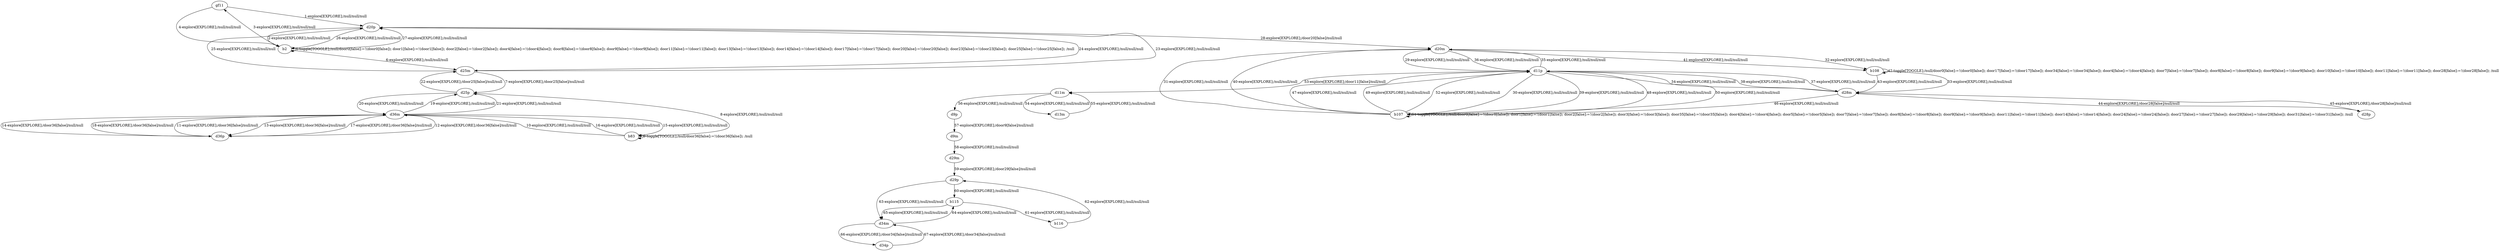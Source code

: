 # Total number of goals covered by this test: 1
# d34p --> d34m

digraph g {
"gf11" -> "d20p" [label = "1-explore[EXPLORE];/null/null/null"];
"d20p" -> "b2" [label = "2-explore[EXPLORE];/null/null/null"];
"b2" -> "gf11" [label = "3-explore[EXPLORE];/null/null/null"];
"gf11" -> "b2" [label = "4-explore[EXPLORE];/null/null/null"];
"b2" -> "b2" [label = "5-toggle[TOGGLE];/null/door0[false]:=!(door0[false]); door1[false]:=!(door1[false]); door2[false]:=!(door2[false]); door4[false]:=!(door4[false]); door8[false]:=!(door8[false]); door9[false]:=!(door9[false]); door11[false]:=!(door11[false]); door13[false]:=!(door13[false]); door14[false]:=!(door14[false]); door17[false]:=!(door17[false]); door20[false]:=!(door20[false]); door23[false]:=!(door23[false]); door25[false]:=!(door25[false]); /null"];
"b2" -> "d25m" [label = "6-explore[EXPLORE];/null/null/null"];
"d25m" -> "d25p" [label = "7-explore[EXPLORE];/door25[false]/null/null"];
"d25p" -> "b83" [label = "8-explore[EXPLORE];/null/null/null"];
"b83" -> "b83" [label = "9-toggle[TOGGLE];/null/door36[false]:=!(door36[false]); /null"];
"b83" -> "d36m" [label = "10-explore[EXPLORE];/null/null/null"];
"d36m" -> "d36p" [label = "11-explore[EXPLORE];/door36[false]/null/null"];
"d36p" -> "d36m" [label = "12-explore[EXPLORE];/door36[false]/null/null"];
"d36m" -> "d36p" [label = "13-explore[EXPLORE];/door36[false]/null/null"];
"d36p" -> "d36m" [label = "14-explore[EXPLORE];/door36[false]/null/null"];
"d36m" -> "b83" [label = "15-explore[EXPLORE];/null/null/null"];
"b83" -> "d36m" [label = "16-explore[EXPLORE];/null/null/null"];
"d36m" -> "d36p" [label = "17-explore[EXPLORE];/door36[false]/null/null"];
"d36p" -> "d36m" [label = "18-explore[EXPLORE];/door36[false]/null/null"];
"d36m" -> "d25p" [label = "19-explore[EXPLORE];/null/null/null"];
"d25p" -> "d36m" [label = "20-explore[EXPLORE];/null/null/null"];
"d36m" -> "d25p" [label = "21-explore[EXPLORE];/null/null/null"];
"d25p" -> "d25m" [label = "22-explore[EXPLORE];/door25[false]/null/null"];
"d25m" -> "d20p" [label = "23-explore[EXPLORE];/null/null/null"];
"d20p" -> "d25m" [label = "24-explore[EXPLORE];/null/null/null"];
"d25m" -> "d20p" [label = "25-explore[EXPLORE];/null/null/null"];
"d20p" -> "b2" [label = "26-explore[EXPLORE];/null/null/null"];
"b2" -> "d20p" [label = "27-explore[EXPLORE];/null/null/null"];
"d20p" -> "d20m" [label = "28-explore[EXPLORE];/door20[false]/null/null"];
"d20m" -> "d11p" [label = "29-explore[EXPLORE];/null/null/null"];
"d11p" -> "b107" [label = "30-explore[EXPLORE];/null/null/null"];
"b107" -> "d20m" [label = "31-explore[EXPLORE];/null/null/null"];
"d20m" -> "b108" [label = "32-explore[EXPLORE];/null/null/null"];
"b108" -> "d28m" [label = "33-explore[EXPLORE];/null/null/null"];
"d28m" -> "d11p" [label = "34-explore[EXPLORE];/null/null/null"];
"d11p" -> "d20m" [label = "35-explore[EXPLORE];/null/null/null"];
"d20m" -> "d11p" [label = "36-explore[EXPLORE];/null/null/null"];
"d11p" -> "d28m" [label = "37-explore[EXPLORE];/null/null/null"];
"d28m" -> "d11p" [label = "38-explore[EXPLORE];/null/null/null"];
"d11p" -> "b107" [label = "39-explore[EXPLORE];/null/null/null"];
"b107" -> "d20m" [label = "40-explore[EXPLORE];/null/null/null"];
"d20m" -> "b108" [label = "41-explore[EXPLORE];/null/null/null"];
"b108" -> "b108" [label = "42-toggle[TOGGLE];/null/door0[false]:=!(door0[false]); door17[false]:=!(door17[false]); door34[false]:=!(door34[false]); door4[false]:=!(door4[false]); door7[false]:=!(door7[false]); door8[false]:=!(door8[false]); door9[false]:=!(door9[false]); door10[false]:=!(door10[false]); door11[false]:=!(door11[false]); door28[false]:=!(door28[false]); /null"];
"b108" -> "d28m" [label = "43-explore[EXPLORE];/null/null/null"];
"d28m" -> "d28p" [label = "44-explore[EXPLORE];/door28[false]/null/null"];
"d28p" -> "d28m" [label = "45-explore[EXPLORE];/door28[false]/null/null"];
"d28m" -> "b107" [label = "46-explore[EXPLORE];/null/null/null"];
"b107" -> "d11p" [label = "47-explore[EXPLORE];/null/null/null"];
"d11p" -> "b107" [label = "48-explore[EXPLORE];/null/null/null"];
"b107" -> "d11p" [label = "49-explore[EXPLORE];/null/null/null"];
"d11p" -> "b107" [label = "50-explore[EXPLORE];/null/null/null"];
"b107" -> "b107" [label = "51-toggle[TOGGLE];/null/door0[false]:=!(door0[false]); door1[false]:=!(door1[false]); door2[false]:=!(door2[false]); door3[false]:=!(door3[false]); door35[false]:=!(door35[false]); door4[false]:=!(door4[false]); door5[false]:=!(door5[false]); door7[false]:=!(door7[false]); door8[false]:=!(door8[false]); door9[false]:=!(door9[false]); door11[false]:=!(door11[false]); door14[false]:=!(door14[false]); door24[false]:=!(door24[false]); door27[false]:=!(door27[false]); door29[false]:=!(door29[false]); door31[false]:=!(door31[false]); /null"];
"b107" -> "d11p" [label = "52-explore[EXPLORE];/null/null/null"];
"d11p" -> "d11m" [label = "53-explore[EXPLORE];/door11[false]/null/null"];
"d11m" -> "d13m" [label = "54-explore[EXPLORE];/null/null/null"];
"d13m" -> "d11m" [label = "55-explore[EXPLORE];/null/null/null"];
"d11m" -> "d9p" [label = "56-explore[EXPLORE];/null/null/null"];
"d9p" -> "d9m" [label = "57-explore[EXPLORE];/door9[false]/null/null"];
"d9m" -> "d29m" [label = "58-explore[EXPLORE];/null/null/null"];
"d29m" -> "d29p" [label = "59-explore[EXPLORE];/door29[false]/null/null"];
"d29p" -> "b115" [label = "60-explore[EXPLORE];/null/null/null"];
"b115" -> "b116" [label = "61-explore[EXPLORE];/null/null/null"];
"b116" -> "d29p" [label = "62-explore[EXPLORE];/null/null/null"];
"d29p" -> "d34m" [label = "63-explore[EXPLORE];/null/null/null"];
"d34m" -> "b115" [label = "64-explore[EXPLORE];/null/null/null"];
"b115" -> "d34m" [label = "65-explore[EXPLORE];/null/null/null"];
"d34m" -> "d34p" [label = "66-explore[EXPLORE];/door34[false]/null/null"];
"d34p" -> "d34m" [label = "67-explore[EXPLORE];/door34[false]/null/null"];
}